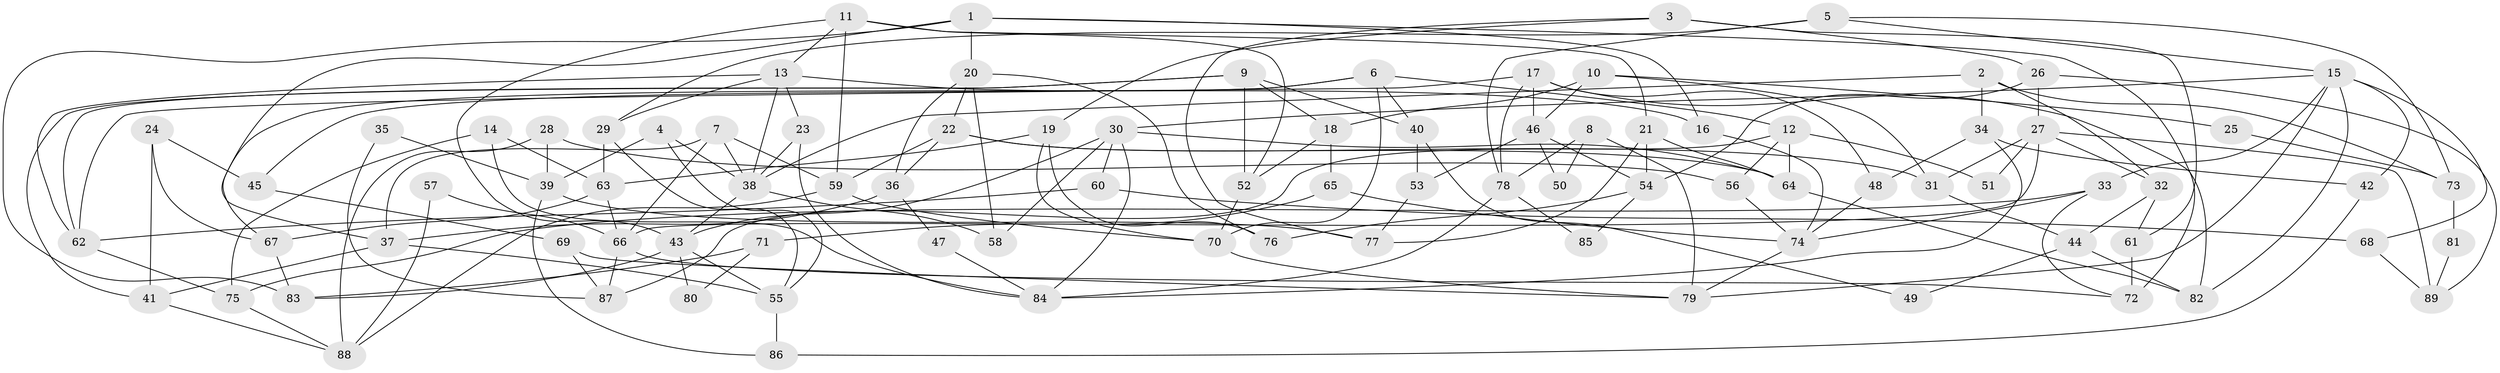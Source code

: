// Generated by graph-tools (version 1.1) at 2025/51/03/09/25 04:51:37]
// undirected, 89 vertices, 178 edges
graph export_dot {
graph [start="1"]
  node [color=gray90,style=filled];
  1;
  2;
  3;
  4;
  5;
  6;
  7;
  8;
  9;
  10;
  11;
  12;
  13;
  14;
  15;
  16;
  17;
  18;
  19;
  20;
  21;
  22;
  23;
  24;
  25;
  26;
  27;
  28;
  29;
  30;
  31;
  32;
  33;
  34;
  35;
  36;
  37;
  38;
  39;
  40;
  41;
  42;
  43;
  44;
  45;
  46;
  47;
  48;
  49;
  50;
  51;
  52;
  53;
  54;
  55;
  56;
  57;
  58;
  59;
  60;
  61;
  62;
  63;
  64;
  65;
  66;
  67;
  68;
  69;
  70;
  71;
  72;
  73;
  74;
  75;
  76;
  77;
  78;
  79;
  80;
  81;
  82;
  83;
  84;
  85;
  86;
  87;
  88;
  89;
  1 -- 83;
  1 -- 37;
  1 -- 16;
  1 -- 20;
  1 -- 72;
  2 -- 38;
  2 -- 32;
  2 -- 34;
  2 -- 73;
  3 -- 77;
  3 -- 19;
  3 -- 26;
  3 -- 61;
  4 -- 38;
  4 -- 55;
  4 -- 39;
  5 -- 29;
  5 -- 15;
  5 -- 73;
  5 -- 78;
  6 -- 12;
  6 -- 40;
  6 -- 45;
  6 -- 67;
  6 -- 70;
  7 -- 66;
  7 -- 59;
  7 -- 37;
  7 -- 38;
  8 -- 78;
  8 -- 79;
  8 -- 50;
  9 -- 62;
  9 -- 52;
  9 -- 18;
  9 -- 40;
  9 -- 41;
  10 -- 18;
  10 -- 46;
  10 -- 25;
  10 -- 31;
  11 -- 59;
  11 -- 13;
  11 -- 21;
  11 -- 43;
  11 -- 52;
  12 -- 64;
  12 -- 56;
  12 -- 51;
  12 -- 87;
  13 -- 29;
  13 -- 38;
  13 -- 16;
  13 -- 23;
  13 -- 62;
  14 -- 84;
  14 -- 63;
  14 -- 75;
  15 -- 30;
  15 -- 79;
  15 -- 33;
  15 -- 42;
  15 -- 68;
  15 -- 82;
  16 -- 74;
  17 -- 78;
  17 -- 62;
  17 -- 46;
  17 -- 48;
  17 -- 82;
  18 -- 52;
  18 -- 65;
  19 -- 63;
  19 -- 76;
  19 -- 70;
  20 -- 22;
  20 -- 36;
  20 -- 58;
  20 -- 76;
  21 -- 64;
  21 -- 54;
  21 -- 77;
  22 -- 64;
  22 -- 36;
  22 -- 31;
  22 -- 59;
  23 -- 38;
  23 -- 84;
  24 -- 45;
  24 -- 41;
  24 -- 67;
  25 -- 73;
  26 -- 27;
  26 -- 54;
  26 -- 89;
  27 -- 31;
  27 -- 32;
  27 -- 51;
  27 -- 66;
  27 -- 89;
  28 -- 39;
  28 -- 88;
  28 -- 56;
  29 -- 63;
  29 -- 55;
  30 -- 43;
  30 -- 60;
  30 -- 58;
  30 -- 64;
  30 -- 84;
  31 -- 44;
  32 -- 61;
  32 -- 44;
  33 -- 74;
  33 -- 72;
  33 -- 75;
  34 -- 84;
  34 -- 42;
  34 -- 48;
  35 -- 87;
  35 -- 39;
  36 -- 37;
  36 -- 47;
  37 -- 41;
  37 -- 55;
  38 -- 58;
  38 -- 43;
  39 -- 86;
  39 -- 77;
  40 -- 53;
  40 -- 49;
  41 -- 88;
  42 -- 86;
  43 -- 55;
  43 -- 80;
  43 -- 83;
  44 -- 82;
  44 -- 49;
  45 -- 69;
  46 -- 54;
  46 -- 50;
  46 -- 53;
  47 -- 84;
  48 -- 74;
  52 -- 70;
  53 -- 77;
  54 -- 76;
  54 -- 85;
  55 -- 86;
  56 -- 74;
  57 -- 66;
  57 -- 88;
  59 -- 70;
  59 -- 88;
  60 -- 68;
  60 -- 62;
  61 -- 72;
  62 -- 75;
  63 -- 67;
  63 -- 66;
  64 -- 82;
  65 -- 74;
  65 -- 71;
  66 -- 72;
  66 -- 87;
  67 -- 83;
  68 -- 89;
  69 -- 87;
  69 -- 79;
  70 -- 79;
  71 -- 83;
  71 -- 80;
  73 -- 81;
  74 -- 79;
  75 -- 88;
  78 -- 84;
  78 -- 85;
  81 -- 89;
}

